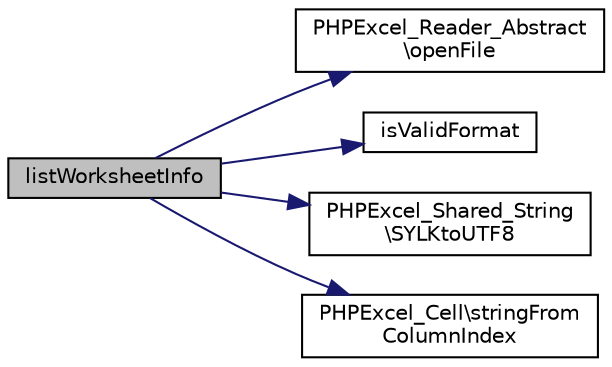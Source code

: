 digraph "listWorksheetInfo"
{
  edge [fontname="Helvetica",fontsize="10",labelfontname="Helvetica",labelfontsize="10"];
  node [fontname="Helvetica",fontsize="10",shape=record];
  rankdir="LR";
  Node11 [label="listWorksheetInfo",height=0.2,width=0.4,color="black", fillcolor="grey75", style="filled", fontcolor="black"];
  Node11 -> Node12 [color="midnightblue",fontsize="10",style="solid",fontname="Helvetica"];
  Node12 [label="PHPExcel_Reader_Abstract\l\\openFile",height=0.2,width=0.4,color="black", fillcolor="white", style="filled",URL="$class_p_h_p_excel___reader___abstract.html#a4a5814fd30e95e2b718e67900a0b8951"];
  Node11 -> Node13 [color="midnightblue",fontsize="10",style="solid",fontname="Helvetica"];
  Node13 [label="isValidFormat",height=0.2,width=0.4,color="black", fillcolor="white", style="filled",URL="$class_p_h_p_excel___reader___s_y_l_k.html#a364a263152d832ca4d3a32853940a1b9"];
  Node11 -> Node14 [color="midnightblue",fontsize="10",style="solid",fontname="Helvetica"];
  Node14 [label="PHPExcel_Shared_String\l\\SYLKtoUTF8",height=0.2,width=0.4,color="black", fillcolor="white", style="filled",URL="$class_p_h_p_excel___shared___string.html#abe1aab162870a034f5a230a108dc9e82"];
  Node11 -> Node15 [color="midnightblue",fontsize="10",style="solid",fontname="Helvetica"];
  Node15 [label="PHPExcel_Cell\\stringFrom\lColumnIndex",height=0.2,width=0.4,color="black", fillcolor="white", style="filled",URL="$class_p_h_p_excel___cell.html#ab5501b4cf2f8cd0af389ad4096fb9387"];
}
